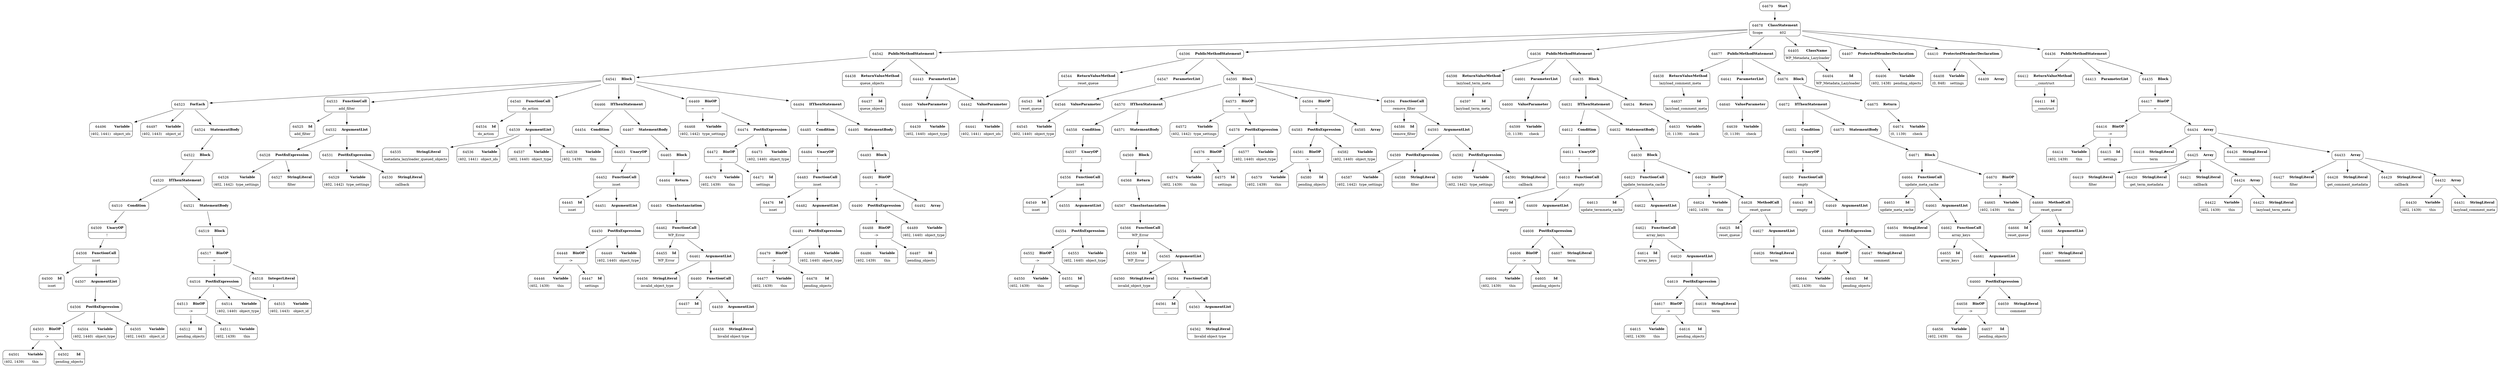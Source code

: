 digraph ast {
node [shape=none];
64512 [label=<<TABLE border='1' cellspacing='0' cellpadding='10' style='rounded' ><TR><TD border='0'>64512</TD><TD border='0'><B>Id</B></TD></TR><HR/><TR><TD border='0' cellpadding='5' colspan='2'>pending_objects</TD></TR></TABLE>>];
64513 [label=<<TABLE border='1' cellspacing='0' cellpadding='10' style='rounded' ><TR><TD border='0'>64513</TD><TD border='0'><B>BinOP</B></TD></TR><HR/><TR><TD border='0' cellpadding='5' colspan='2'>-&gt;</TD></TR></TABLE>>];
64513 -> 64511 [weight=2];
64513 -> 64512 [weight=2];
64514 [label=<<TABLE border='1' cellspacing='0' cellpadding='10' style='rounded' ><TR><TD border='0'>64514</TD><TD border='0'><B>Variable</B></TD></TR><HR/><TR><TD border='0' cellpadding='5'>(402, 1440)</TD><TD border='0' cellpadding='5'>object_type</TD></TR></TABLE>>];
64515 [label=<<TABLE border='1' cellspacing='0' cellpadding='10' style='rounded' ><TR><TD border='0'>64515</TD><TD border='0'><B>Variable</B></TD></TR><HR/><TR><TD border='0' cellpadding='5'>(402, 1443)</TD><TD border='0' cellpadding='5'>object_id</TD></TR></TABLE>>];
64516 [label=<<TABLE border='1' cellspacing='0' cellpadding='10' style='rounded' ><TR><TD border='0'>64516</TD><TD border='0'><B>PostfixExpression</B></TD></TR></TABLE>>];
64516 -> 64513 [weight=2];
64516 -> 64514 [weight=2];
64516 -> 64515 [weight=2];
64517 [label=<<TABLE border='1' cellspacing='0' cellpadding='10' style='rounded' ><TR><TD border='0'>64517</TD><TD border='0'><B>BinOP</B></TD></TR><HR/><TR><TD border='0' cellpadding='5' colspan='2'>=</TD></TR></TABLE>>];
64517 -> 64516 [weight=2];
64517 -> 64518 [weight=2];
64518 [label=<<TABLE border='1' cellspacing='0' cellpadding='10' style='rounded' ><TR><TD border='0'>64518</TD><TD border='0'><B>IntegerLiteral</B></TD></TR><HR/><TR><TD border='0' cellpadding='5' colspan='2'>1</TD></TR></TABLE>>];
64519 [label=<<TABLE border='1' cellspacing='0' cellpadding='10' style='rounded' ><TR><TD border='0'>64519</TD><TD border='0'><B>Block</B></TD></TR></TABLE>>];
64519 -> 64517 [weight=2];
64520 [label=<<TABLE border='1' cellspacing='0' cellpadding='10' style='rounded' ><TR><TD border='0'>64520</TD><TD border='0'><B>IfThenStatement</B></TD></TR></TABLE>>];
64520 -> 64510 [weight=2];
64520 -> 64521 [weight=2];
64521 [label=<<TABLE border='1' cellspacing='0' cellpadding='10' style='rounded' ><TR><TD border='0'>64521</TD><TD border='0'><B>StatementBody</B></TD></TR></TABLE>>];
64521 -> 64519 [weight=2];
64522 [label=<<TABLE border='1' cellspacing='0' cellpadding='10' style='rounded' ><TR><TD border='0'>64522</TD><TD border='0'><B>Block</B></TD></TR></TABLE>>];
64522 -> 64520 [weight=2];
64523 [label=<<TABLE border='1' cellspacing='0' cellpadding='10' style='rounded' ><TR><TD border='0'>64523</TD><TD border='0'><B>ForEach</B></TD></TR></TABLE>>];
64523 -> 64496 [weight=2];
64523 -> 64497 [weight=2];
64523 -> 64524 [weight=2];
64524 [label=<<TABLE border='1' cellspacing='0' cellpadding='10' style='rounded' ><TR><TD border='0'>64524</TD><TD border='0'><B>StatementBody</B></TD></TR></TABLE>>];
64524 -> 64522 [weight=2];
64525 [label=<<TABLE border='1' cellspacing='0' cellpadding='10' style='rounded' ><TR><TD border='0'>64525</TD><TD border='0'><B>Id</B></TD></TR><HR/><TR><TD border='0' cellpadding='5' colspan='2'>add_filter</TD></TR></TABLE>>];
64526 [label=<<TABLE border='1' cellspacing='0' cellpadding='10' style='rounded' ><TR><TD border='0'>64526</TD><TD border='0'><B>Variable</B></TD></TR><HR/><TR><TD border='0' cellpadding='5'>(402, 1442)</TD><TD border='0' cellpadding='5'>type_settings</TD></TR></TABLE>>];
64527 [label=<<TABLE border='1' cellspacing='0' cellpadding='10' style='rounded' ><TR><TD border='0'>64527</TD><TD border='0'><B>StringLiteral</B></TD></TR><HR/><TR><TD border='0' cellpadding='5' colspan='2'>filter</TD></TR></TABLE>>];
64528 [label=<<TABLE border='1' cellspacing='0' cellpadding='10' style='rounded' ><TR><TD border='0'>64528</TD><TD border='0'><B>PostfixExpression</B></TD></TR></TABLE>>];
64528 -> 64526 [weight=2];
64528 -> 64527 [weight=2];
64529 [label=<<TABLE border='1' cellspacing='0' cellpadding='10' style='rounded' ><TR><TD border='0'>64529</TD><TD border='0'><B>Variable</B></TD></TR><HR/><TR><TD border='0' cellpadding='5'>(402, 1442)</TD><TD border='0' cellpadding='5'>type_settings</TD></TR></TABLE>>];
64530 [label=<<TABLE border='1' cellspacing='0' cellpadding='10' style='rounded' ><TR><TD border='0'>64530</TD><TD border='0'><B>StringLiteral</B></TD></TR><HR/><TR><TD border='0' cellpadding='5' colspan='2'>callback</TD></TR></TABLE>>];
64531 [label=<<TABLE border='1' cellspacing='0' cellpadding='10' style='rounded' ><TR><TD border='0'>64531</TD><TD border='0'><B>PostfixExpression</B></TD></TR></TABLE>>];
64531 -> 64529 [weight=2];
64531 -> 64530 [weight=2];
64532 [label=<<TABLE border='1' cellspacing='0' cellpadding='10' style='rounded' ><TR><TD border='0'>64532</TD><TD border='0'><B>ArgumentList</B></TD></TR></TABLE>>];
64532 -> 64528 [weight=2];
64532 -> 64531 [weight=2];
64533 [label=<<TABLE border='1' cellspacing='0' cellpadding='10' style='rounded' ><TR><TD border='0'>64533</TD><TD border='0'><B>FunctionCall</B></TD></TR><HR/><TR><TD border='0' cellpadding='5' colspan='2'>add_filter</TD></TR></TABLE>>];
64533 -> 64525 [weight=2];
64533 -> 64532 [weight=2];
64534 [label=<<TABLE border='1' cellspacing='0' cellpadding='10' style='rounded' ><TR><TD border='0'>64534</TD><TD border='0'><B>Id</B></TD></TR><HR/><TR><TD border='0' cellpadding='5' colspan='2'>do_action</TD></TR></TABLE>>];
64535 [label=<<TABLE border='1' cellspacing='0' cellpadding='10' style='rounded' ><TR><TD border='0'>64535</TD><TD border='0'><B>StringLiteral</B></TD></TR><HR/><TR><TD border='0' cellpadding='5' colspan='2'>metadata_lazyloader_queued_objects</TD></TR></TABLE>>];
64536 [label=<<TABLE border='1' cellspacing='0' cellpadding='10' style='rounded' ><TR><TD border='0'>64536</TD><TD border='0'><B>Variable</B></TD></TR><HR/><TR><TD border='0' cellpadding='5'>(402, 1441)</TD><TD border='0' cellpadding='5'>object_ids</TD></TR></TABLE>>];
64537 [label=<<TABLE border='1' cellspacing='0' cellpadding='10' style='rounded' ><TR><TD border='0'>64537</TD><TD border='0'><B>Variable</B></TD></TR><HR/><TR><TD border='0' cellpadding='5'>(402, 1440)</TD><TD border='0' cellpadding='5'>object_type</TD></TR></TABLE>>];
64538 [label=<<TABLE border='1' cellspacing='0' cellpadding='10' style='rounded' ><TR><TD border='0'>64538</TD><TD border='0'><B>Variable</B></TD></TR><HR/><TR><TD border='0' cellpadding='5'>(402, 1439)</TD><TD border='0' cellpadding='5'>this</TD></TR></TABLE>>];
64539 [label=<<TABLE border='1' cellspacing='0' cellpadding='10' style='rounded' ><TR><TD border='0'>64539</TD><TD border='0'><B>ArgumentList</B></TD></TR></TABLE>>];
64539 -> 64535 [weight=2];
64539 -> 64536 [weight=2];
64539 -> 64537 [weight=2];
64539 -> 64538 [weight=2];
64540 [label=<<TABLE border='1' cellspacing='0' cellpadding='10' style='rounded' ><TR><TD border='0'>64540</TD><TD border='0'><B>FunctionCall</B></TD></TR><HR/><TR><TD border='0' cellpadding='5' colspan='2'>do_action</TD></TR></TABLE>>];
64540 -> 64534 [weight=2];
64540 -> 64539 [weight=2];
64541 [label=<<TABLE border='1' cellspacing='0' cellpadding='10' style='rounded' ><TR><TD border='0'>64541</TD><TD border='0'><B>Block</B></TD></TR></TABLE>>];
64541 -> 64466 [weight=2];
64541 -> 64469 [weight=2];
64541 -> 64494 [weight=2];
64541 -> 64523 [weight=2];
64541 -> 64533 [weight=2];
64541 -> 64540 [weight=2];
64542 [label=<<TABLE border='1' cellspacing='0' cellpadding='10' style='rounded' ><TR><TD border='0'>64542</TD><TD border='0'><B>PublicMethodStatement</B></TD></TR></TABLE>>];
64542 -> 64438 [weight=2];
64542 -> 64443 [weight=2];
64542 -> 64541 [weight=2];
64543 [label=<<TABLE border='1' cellspacing='0' cellpadding='10' style='rounded' ><TR><TD border='0'>64543</TD><TD border='0'><B>Id</B></TD></TR><HR/><TR><TD border='0' cellpadding='5' colspan='2'>reset_queue</TD></TR></TABLE>>];
64544 [label=<<TABLE border='1' cellspacing='0' cellpadding='10' style='rounded' ><TR><TD border='0'>64544</TD><TD border='0'><B>ReturnValueMethod</B></TD></TR><HR/><TR><TD border='0' cellpadding='5' colspan='2'>reset_queue</TD></TR></TABLE>>];
64544 -> 64543 [weight=2];
64545 [label=<<TABLE border='1' cellspacing='0' cellpadding='10' style='rounded' ><TR><TD border='0'>64545</TD><TD border='0'><B>Variable</B></TD></TR><HR/><TR><TD border='0' cellpadding='5'>(402, 1440)</TD><TD border='0' cellpadding='5'>object_type</TD></TR></TABLE>>];
64546 [label=<<TABLE border='1' cellspacing='0' cellpadding='10' style='rounded' ><TR><TD border='0'>64546</TD><TD border='0'><B>ValueParameter</B></TD></TR></TABLE>>];
64546 -> 64545 [weight=2];
64547 [label=<<TABLE border='1' cellspacing='0' cellpadding='10' style='rounded' ><TR><TD border='0'>64547</TD><TD border='0'><B>ParameterList</B></TD></TR></TABLE>>];
64547 -> 64546 [weight=2];
64549 [label=<<TABLE border='1' cellspacing='0' cellpadding='10' style='rounded' ><TR><TD border='0'>64549</TD><TD border='0'><B>Id</B></TD></TR><HR/><TR><TD border='0' cellpadding='5' colspan='2'>isset</TD></TR></TABLE>>];
64550 [label=<<TABLE border='1' cellspacing='0' cellpadding='10' style='rounded' ><TR><TD border='0'>64550</TD><TD border='0'><B>Variable</B></TD></TR><HR/><TR><TD border='0' cellpadding='5'>(402, 1439)</TD><TD border='0' cellpadding='5'>this</TD></TR></TABLE>>];
64551 [label=<<TABLE border='1' cellspacing='0' cellpadding='10' style='rounded' ><TR><TD border='0'>64551</TD><TD border='0'><B>Id</B></TD></TR><HR/><TR><TD border='0' cellpadding='5' colspan='2'>settings</TD></TR></TABLE>>];
64552 [label=<<TABLE border='1' cellspacing='0' cellpadding='10' style='rounded' ><TR><TD border='0'>64552</TD><TD border='0'><B>BinOP</B></TD></TR><HR/><TR><TD border='0' cellpadding='5' colspan='2'>-&gt;</TD></TR></TABLE>>];
64552 -> 64550 [weight=2];
64552 -> 64551 [weight=2];
64553 [label=<<TABLE border='1' cellspacing='0' cellpadding='10' style='rounded' ><TR><TD border='0'>64553</TD><TD border='0'><B>Variable</B></TD></TR><HR/><TR><TD border='0' cellpadding='5'>(402, 1440)</TD><TD border='0' cellpadding='5'>object_type</TD></TR></TABLE>>];
64554 [label=<<TABLE border='1' cellspacing='0' cellpadding='10' style='rounded' ><TR><TD border='0'>64554</TD><TD border='0'><B>PostfixExpression</B></TD></TR></TABLE>>];
64554 -> 64552 [weight=2];
64554 -> 64553 [weight=2];
64555 [label=<<TABLE border='1' cellspacing='0' cellpadding='10' style='rounded' ><TR><TD border='0'>64555</TD><TD border='0'><B>ArgumentList</B></TD></TR></TABLE>>];
64555 -> 64554 [weight=2];
64556 [label=<<TABLE border='1' cellspacing='0' cellpadding='10' style='rounded' ><TR><TD border='0'>64556</TD><TD border='0'><B>FunctionCall</B></TD></TR><HR/><TR><TD border='0' cellpadding='5' colspan='2'>isset</TD></TR></TABLE>>];
64556 -> 64549 [weight=2];
64556 -> 64555 [weight=2];
64557 [label=<<TABLE border='1' cellspacing='0' cellpadding='10' style='rounded' ><TR><TD border='0'>64557</TD><TD border='0'><B>UnaryOP</B></TD></TR><HR/><TR><TD border='0' cellpadding='5' colspan='2'>!</TD></TR></TABLE>>];
64557 -> 64556 [weight=2];
64558 [label=<<TABLE border='1' cellspacing='0' cellpadding='10' style='rounded' ><TR><TD border='0'>64558</TD><TD border='0'><B>Condition</B></TD></TR></TABLE>>];
64558 -> 64557 [weight=2];
64559 [label=<<TABLE border='1' cellspacing='0' cellpadding='10' style='rounded' ><TR><TD border='0'>64559</TD><TD border='0'><B>Id</B></TD></TR><HR/><TR><TD border='0' cellpadding='5' colspan='2'>WP_Error</TD></TR></TABLE>>];
64560 [label=<<TABLE border='1' cellspacing='0' cellpadding='10' style='rounded' ><TR><TD border='0'>64560</TD><TD border='0'><B>StringLiteral</B></TD></TR><HR/><TR><TD border='0' cellpadding='5' colspan='2'>invalid_object_type</TD></TR></TABLE>>];
64561 [label=<<TABLE border='1' cellspacing='0' cellpadding='10' style='rounded' ><TR><TD border='0'>64561</TD><TD border='0'><B>Id</B></TD></TR><HR/><TR><TD border='0' cellpadding='5' colspan='2'>__</TD></TR></TABLE>>];
64562 [label=<<TABLE border='1' cellspacing='0' cellpadding='10' style='rounded' ><TR><TD border='0'>64562</TD><TD border='0'><B>StringLiteral</B></TD></TR><HR/><TR><TD border='0' cellpadding='5' colspan='2'>Invalid object type</TD></TR></TABLE>>];
64563 [label=<<TABLE border='1' cellspacing='0' cellpadding='10' style='rounded' ><TR><TD border='0'>64563</TD><TD border='0'><B>ArgumentList</B></TD></TR></TABLE>>];
64563 -> 64562 [weight=2];
64564 [label=<<TABLE border='1' cellspacing='0' cellpadding='10' style='rounded' ><TR><TD border='0'>64564</TD><TD border='0'><B>FunctionCall</B></TD></TR><HR/><TR><TD border='0' cellpadding='5' colspan='2'>__</TD></TR></TABLE>>];
64564 -> 64561 [weight=2];
64564 -> 64563 [weight=2];
64565 [label=<<TABLE border='1' cellspacing='0' cellpadding='10' style='rounded' ><TR><TD border='0'>64565</TD><TD border='0'><B>ArgumentList</B></TD></TR></TABLE>>];
64565 -> 64560 [weight=2];
64565 -> 64564 [weight=2];
64566 [label=<<TABLE border='1' cellspacing='0' cellpadding='10' style='rounded' ><TR><TD border='0'>64566</TD><TD border='0'><B>FunctionCall</B></TD></TR><HR/><TR><TD border='0' cellpadding='5' colspan='2'>WP_Error</TD></TR></TABLE>>];
64566 -> 64559 [weight=2];
64566 -> 64565 [weight=2];
64567 [label=<<TABLE border='1' cellspacing='0' cellpadding='10' style='rounded' ><TR><TD border='0'>64567</TD><TD border='0'><B>ClassInstanciation</B></TD></TR></TABLE>>];
64567 -> 64566 [weight=2];
64568 [label=<<TABLE border='1' cellspacing='0' cellpadding='10' style='rounded' ><TR><TD border='0'>64568</TD><TD border='0'><B>Return</B></TD></TR></TABLE>>];
64568 -> 64567 [weight=2];
64569 [label=<<TABLE border='1' cellspacing='0' cellpadding='10' style='rounded' ><TR><TD border='0'>64569</TD><TD border='0'><B>Block</B></TD></TR></TABLE>>];
64569 -> 64568 [weight=2];
64570 [label=<<TABLE border='1' cellspacing='0' cellpadding='10' style='rounded' ><TR><TD border='0'>64570</TD><TD border='0'><B>IfThenStatement</B></TD></TR></TABLE>>];
64570 -> 64558 [weight=2];
64570 -> 64571 [weight=2];
64571 [label=<<TABLE border='1' cellspacing='0' cellpadding='10' style='rounded' ><TR><TD border='0'>64571</TD><TD border='0'><B>StatementBody</B></TD></TR></TABLE>>];
64571 -> 64569 [weight=2];
64572 [label=<<TABLE border='1' cellspacing='0' cellpadding='10' style='rounded' ><TR><TD border='0'>64572</TD><TD border='0'><B>Variable</B></TD></TR><HR/><TR><TD border='0' cellpadding='5'>(402, 1442)</TD><TD border='0' cellpadding='5'>type_settings</TD></TR></TABLE>>];
64573 [label=<<TABLE border='1' cellspacing='0' cellpadding='10' style='rounded' ><TR><TD border='0'>64573</TD><TD border='0'><B>BinOP</B></TD></TR><HR/><TR><TD border='0' cellpadding='5' colspan='2'>=</TD></TR></TABLE>>];
64573 -> 64572 [weight=2];
64573 -> 64578 [weight=2];
64574 [label=<<TABLE border='1' cellspacing='0' cellpadding='10' style='rounded' ><TR><TD border='0'>64574</TD><TD border='0'><B>Variable</B></TD></TR><HR/><TR><TD border='0' cellpadding='5'>(402, 1439)</TD><TD border='0' cellpadding='5'>this</TD></TR></TABLE>>];
64575 [label=<<TABLE border='1' cellspacing='0' cellpadding='10' style='rounded' ><TR><TD border='0'>64575</TD><TD border='0'><B>Id</B></TD></TR><HR/><TR><TD border='0' cellpadding='5' colspan='2'>settings</TD></TR></TABLE>>];
64576 [label=<<TABLE border='1' cellspacing='0' cellpadding='10' style='rounded' ><TR><TD border='0'>64576</TD><TD border='0'><B>BinOP</B></TD></TR><HR/><TR><TD border='0' cellpadding='5' colspan='2'>-&gt;</TD></TR></TABLE>>];
64576 -> 64574 [weight=2];
64576 -> 64575 [weight=2];
64577 [label=<<TABLE border='1' cellspacing='0' cellpadding='10' style='rounded' ><TR><TD border='0'>64577</TD><TD border='0'><B>Variable</B></TD></TR><HR/><TR><TD border='0' cellpadding='5'>(402, 1440)</TD><TD border='0' cellpadding='5'>object_type</TD></TR></TABLE>>];
64578 [label=<<TABLE border='1' cellspacing='0' cellpadding='10' style='rounded' ><TR><TD border='0'>64578</TD><TD border='0'><B>PostfixExpression</B></TD></TR></TABLE>>];
64578 -> 64576 [weight=2];
64578 -> 64577 [weight=2];
64579 [label=<<TABLE border='1' cellspacing='0' cellpadding='10' style='rounded' ><TR><TD border='0'>64579</TD><TD border='0'><B>Variable</B></TD></TR><HR/><TR><TD border='0' cellpadding='5'>(402, 1439)</TD><TD border='0' cellpadding='5'>this</TD></TR></TABLE>>];
64580 [label=<<TABLE border='1' cellspacing='0' cellpadding='10' style='rounded' ><TR><TD border='0'>64580</TD><TD border='0'><B>Id</B></TD></TR><HR/><TR><TD border='0' cellpadding='5' colspan='2'>pending_objects</TD></TR></TABLE>>];
64581 [label=<<TABLE border='1' cellspacing='0' cellpadding='10' style='rounded' ><TR><TD border='0'>64581</TD><TD border='0'><B>BinOP</B></TD></TR><HR/><TR><TD border='0' cellpadding='5' colspan='2'>-&gt;</TD></TR></TABLE>>];
64581 -> 64579 [weight=2];
64581 -> 64580 [weight=2];
64582 [label=<<TABLE border='1' cellspacing='0' cellpadding='10' style='rounded' ><TR><TD border='0'>64582</TD><TD border='0'><B>Variable</B></TD></TR><HR/><TR><TD border='0' cellpadding='5'>(402, 1440)</TD><TD border='0' cellpadding='5'>object_type</TD></TR></TABLE>>];
64583 [label=<<TABLE border='1' cellspacing='0' cellpadding='10' style='rounded' ><TR><TD border='0'>64583</TD><TD border='0'><B>PostfixExpression</B></TD></TR></TABLE>>];
64583 -> 64581 [weight=2];
64583 -> 64582 [weight=2];
64584 [label=<<TABLE border='1' cellspacing='0' cellpadding='10' style='rounded' ><TR><TD border='0'>64584</TD><TD border='0'><B>BinOP</B></TD></TR><HR/><TR><TD border='0' cellpadding='5' colspan='2'>=</TD></TR></TABLE>>];
64584 -> 64583 [weight=2];
64584 -> 64585 [weight=2];
64585 [label=<<TABLE border='1' cellspacing='0' cellpadding='10' style='rounded' ><TR><TD border='0'>64585</TD><TD border='0'><B>Array</B></TD></TR></TABLE>>];
64586 [label=<<TABLE border='1' cellspacing='0' cellpadding='10' style='rounded' ><TR><TD border='0'>64586</TD><TD border='0'><B>Id</B></TD></TR><HR/><TR><TD border='0' cellpadding='5' colspan='2'>remove_filter</TD></TR></TABLE>>];
64587 [label=<<TABLE border='1' cellspacing='0' cellpadding='10' style='rounded' ><TR><TD border='0'>64587</TD><TD border='0'><B>Variable</B></TD></TR><HR/><TR><TD border='0' cellpadding='5'>(402, 1442)</TD><TD border='0' cellpadding='5'>type_settings</TD></TR></TABLE>>];
64588 [label=<<TABLE border='1' cellspacing='0' cellpadding='10' style='rounded' ><TR><TD border='0'>64588</TD><TD border='0'><B>StringLiteral</B></TD></TR><HR/><TR><TD border='0' cellpadding='5' colspan='2'>filter</TD></TR></TABLE>>];
64589 [label=<<TABLE border='1' cellspacing='0' cellpadding='10' style='rounded' ><TR><TD border='0'>64589</TD><TD border='0'><B>PostfixExpression</B></TD></TR></TABLE>>];
64589 -> 64587 [weight=2];
64589 -> 64588 [weight=2];
64590 [label=<<TABLE border='1' cellspacing='0' cellpadding='10' style='rounded' ><TR><TD border='0'>64590</TD><TD border='0'><B>Variable</B></TD></TR><HR/><TR><TD border='0' cellpadding='5'>(402, 1442)</TD><TD border='0' cellpadding='5'>type_settings</TD></TR></TABLE>>];
64591 [label=<<TABLE border='1' cellspacing='0' cellpadding='10' style='rounded' ><TR><TD border='0'>64591</TD><TD border='0'><B>StringLiteral</B></TD></TR><HR/><TR><TD border='0' cellpadding='5' colspan='2'>callback</TD></TR></TABLE>>];
64592 [label=<<TABLE border='1' cellspacing='0' cellpadding='10' style='rounded' ><TR><TD border='0'>64592</TD><TD border='0'><B>PostfixExpression</B></TD></TR></TABLE>>];
64592 -> 64590 [weight=2];
64592 -> 64591 [weight=2];
64593 [label=<<TABLE border='1' cellspacing='0' cellpadding='10' style='rounded' ><TR><TD border='0'>64593</TD><TD border='0'><B>ArgumentList</B></TD></TR></TABLE>>];
64593 -> 64589 [weight=2];
64593 -> 64592 [weight=2];
64594 [label=<<TABLE border='1' cellspacing='0' cellpadding='10' style='rounded' ><TR><TD border='0'>64594</TD><TD border='0'><B>FunctionCall</B></TD></TR><HR/><TR><TD border='0' cellpadding='5' colspan='2'>remove_filter</TD></TR></TABLE>>];
64594 -> 64586 [weight=2];
64594 -> 64593 [weight=2];
64595 [label=<<TABLE border='1' cellspacing='0' cellpadding='10' style='rounded' ><TR><TD border='0'>64595</TD><TD border='0'><B>Block</B></TD></TR></TABLE>>];
64595 -> 64570 [weight=2];
64595 -> 64573 [weight=2];
64595 -> 64584 [weight=2];
64595 -> 64594 [weight=2];
64596 [label=<<TABLE border='1' cellspacing='0' cellpadding='10' style='rounded' ><TR><TD border='0'>64596</TD><TD border='0'><B>PublicMethodStatement</B></TD></TR></TABLE>>];
64596 -> 64544 [weight=2];
64596 -> 64547 [weight=2];
64596 -> 64595 [weight=2];
64597 [label=<<TABLE border='1' cellspacing='0' cellpadding='10' style='rounded' ><TR><TD border='0'>64597</TD><TD border='0'><B>Id</B></TD></TR><HR/><TR><TD border='0' cellpadding='5' colspan='2'>lazyload_term_meta</TD></TR></TABLE>>];
64598 [label=<<TABLE border='1' cellspacing='0' cellpadding='10' style='rounded' ><TR><TD border='0'>64598</TD><TD border='0'><B>ReturnValueMethod</B></TD></TR><HR/><TR><TD border='0' cellpadding='5' colspan='2'>lazyload_term_meta</TD></TR></TABLE>>];
64598 -> 64597 [weight=2];
64599 [label=<<TABLE border='1' cellspacing='0' cellpadding='10' style='rounded' ><TR><TD border='0'>64599</TD><TD border='0'><B>Variable</B></TD></TR><HR/><TR><TD border='0' cellpadding='5'>(0, 1139)</TD><TD border='0' cellpadding='5'>check</TD></TR></TABLE>>];
64600 [label=<<TABLE border='1' cellspacing='0' cellpadding='10' style='rounded' ><TR><TD border='0'>64600</TD><TD border='0'><B>ValueParameter</B></TD></TR></TABLE>>];
64600 -> 64599 [weight=2];
64601 [label=<<TABLE border='1' cellspacing='0' cellpadding='10' style='rounded' ><TR><TD border='0'>64601</TD><TD border='0'><B>ParameterList</B></TD></TR></TABLE>>];
64601 -> 64600 [weight=2];
64603 [label=<<TABLE border='1' cellspacing='0' cellpadding='10' style='rounded' ><TR><TD border='0'>64603</TD><TD border='0'><B>Id</B></TD></TR><HR/><TR><TD border='0' cellpadding='5' colspan='2'>empty</TD></TR></TABLE>>];
64604 [label=<<TABLE border='1' cellspacing='0' cellpadding='10' style='rounded' ><TR><TD border='0'>64604</TD><TD border='0'><B>Variable</B></TD></TR><HR/><TR><TD border='0' cellpadding='5'>(402, 1439)</TD><TD border='0' cellpadding='5'>this</TD></TR></TABLE>>];
64605 [label=<<TABLE border='1' cellspacing='0' cellpadding='10' style='rounded' ><TR><TD border='0'>64605</TD><TD border='0'><B>Id</B></TD></TR><HR/><TR><TD border='0' cellpadding='5' colspan='2'>pending_objects</TD></TR></TABLE>>];
64606 [label=<<TABLE border='1' cellspacing='0' cellpadding='10' style='rounded' ><TR><TD border='0'>64606</TD><TD border='0'><B>BinOP</B></TD></TR><HR/><TR><TD border='0' cellpadding='5' colspan='2'>-&gt;</TD></TR></TABLE>>];
64606 -> 64604 [weight=2];
64606 -> 64605 [weight=2];
64607 [label=<<TABLE border='1' cellspacing='0' cellpadding='10' style='rounded' ><TR><TD border='0'>64607</TD><TD border='0'><B>StringLiteral</B></TD></TR><HR/><TR><TD border='0' cellpadding='5' colspan='2'>term</TD></TR></TABLE>>];
64608 [label=<<TABLE border='1' cellspacing='0' cellpadding='10' style='rounded' ><TR><TD border='0'>64608</TD><TD border='0'><B>PostfixExpression</B></TD></TR></TABLE>>];
64608 -> 64606 [weight=2];
64608 -> 64607 [weight=2];
64609 [label=<<TABLE border='1' cellspacing='0' cellpadding='10' style='rounded' ><TR><TD border='0'>64609</TD><TD border='0'><B>ArgumentList</B></TD></TR></TABLE>>];
64609 -> 64608 [weight=2];
64610 [label=<<TABLE border='1' cellspacing='0' cellpadding='10' style='rounded' ><TR><TD border='0'>64610</TD><TD border='0'><B>FunctionCall</B></TD></TR><HR/><TR><TD border='0' cellpadding='5' colspan='2'>empty</TD></TR></TABLE>>];
64610 -> 64603 [weight=2];
64610 -> 64609 [weight=2];
64611 [label=<<TABLE border='1' cellspacing='0' cellpadding='10' style='rounded' ><TR><TD border='0'>64611</TD><TD border='0'><B>UnaryOP</B></TD></TR><HR/><TR><TD border='0' cellpadding='5' colspan='2'>!</TD></TR></TABLE>>];
64611 -> 64610 [weight=2];
64612 [label=<<TABLE border='1' cellspacing='0' cellpadding='10' style='rounded' ><TR><TD border='0'>64612</TD><TD border='0'><B>Condition</B></TD></TR></TABLE>>];
64612 -> 64611 [weight=2];
64613 [label=<<TABLE border='1' cellspacing='0' cellpadding='10' style='rounded' ><TR><TD border='0'>64613</TD><TD border='0'><B>Id</B></TD></TR><HR/><TR><TD border='0' cellpadding='5' colspan='2'>update_termmeta_cache</TD></TR></TABLE>>];
64614 [label=<<TABLE border='1' cellspacing='0' cellpadding='10' style='rounded' ><TR><TD border='0'>64614</TD><TD border='0'><B>Id</B></TD></TR><HR/><TR><TD border='0' cellpadding='5' colspan='2'>array_keys</TD></TR></TABLE>>];
64615 [label=<<TABLE border='1' cellspacing='0' cellpadding='10' style='rounded' ><TR><TD border='0'>64615</TD><TD border='0'><B>Variable</B></TD></TR><HR/><TR><TD border='0' cellpadding='5'>(402, 1439)</TD><TD border='0' cellpadding='5'>this</TD></TR></TABLE>>];
64616 [label=<<TABLE border='1' cellspacing='0' cellpadding='10' style='rounded' ><TR><TD border='0'>64616</TD><TD border='0'><B>Id</B></TD></TR><HR/><TR><TD border='0' cellpadding='5' colspan='2'>pending_objects</TD></TR></TABLE>>];
64617 [label=<<TABLE border='1' cellspacing='0' cellpadding='10' style='rounded' ><TR><TD border='0'>64617</TD><TD border='0'><B>BinOP</B></TD></TR><HR/><TR><TD border='0' cellpadding='5' colspan='2'>-&gt;</TD></TR></TABLE>>];
64617 -> 64615 [weight=2];
64617 -> 64616 [weight=2];
64618 [label=<<TABLE border='1' cellspacing='0' cellpadding='10' style='rounded' ><TR><TD border='0'>64618</TD><TD border='0'><B>StringLiteral</B></TD></TR><HR/><TR><TD border='0' cellpadding='5' colspan='2'>term</TD></TR></TABLE>>];
64619 [label=<<TABLE border='1' cellspacing='0' cellpadding='10' style='rounded' ><TR><TD border='0'>64619</TD><TD border='0'><B>PostfixExpression</B></TD></TR></TABLE>>];
64619 -> 64617 [weight=2];
64619 -> 64618 [weight=2];
64620 [label=<<TABLE border='1' cellspacing='0' cellpadding='10' style='rounded' ><TR><TD border='0'>64620</TD><TD border='0'><B>ArgumentList</B></TD></TR></TABLE>>];
64620 -> 64619 [weight=2];
64621 [label=<<TABLE border='1' cellspacing='0' cellpadding='10' style='rounded' ><TR><TD border='0'>64621</TD><TD border='0'><B>FunctionCall</B></TD></TR><HR/><TR><TD border='0' cellpadding='5' colspan='2'>array_keys</TD></TR></TABLE>>];
64621 -> 64614 [weight=2];
64621 -> 64620 [weight=2];
64622 [label=<<TABLE border='1' cellspacing='0' cellpadding='10' style='rounded' ><TR><TD border='0'>64622</TD><TD border='0'><B>ArgumentList</B></TD></TR></TABLE>>];
64622 -> 64621 [weight=2];
64623 [label=<<TABLE border='1' cellspacing='0' cellpadding='10' style='rounded' ><TR><TD border='0'>64623</TD><TD border='0'><B>FunctionCall</B></TD></TR><HR/><TR><TD border='0' cellpadding='5' colspan='2'>update_termmeta_cache</TD></TR></TABLE>>];
64623 -> 64613 [weight=2];
64623 -> 64622 [weight=2];
64624 [label=<<TABLE border='1' cellspacing='0' cellpadding='10' style='rounded' ><TR><TD border='0'>64624</TD><TD border='0'><B>Variable</B></TD></TR><HR/><TR><TD border='0' cellpadding='5'>(402, 1439)</TD><TD border='0' cellpadding='5'>this</TD></TR></TABLE>>];
64625 [label=<<TABLE border='1' cellspacing='0' cellpadding='10' style='rounded' ><TR><TD border='0'>64625</TD><TD border='0'><B>Id</B></TD></TR><HR/><TR><TD border='0' cellpadding='5' colspan='2'>reset_queue</TD></TR></TABLE>>];
64626 [label=<<TABLE border='1' cellspacing='0' cellpadding='10' style='rounded' ><TR><TD border='0'>64626</TD><TD border='0'><B>StringLiteral</B></TD></TR><HR/><TR><TD border='0' cellpadding='5' colspan='2'>term</TD></TR></TABLE>>];
64627 [label=<<TABLE border='1' cellspacing='0' cellpadding='10' style='rounded' ><TR><TD border='0'>64627</TD><TD border='0'><B>ArgumentList</B></TD></TR></TABLE>>];
64627 -> 64626 [weight=2];
64628 [label=<<TABLE border='1' cellspacing='0' cellpadding='10' style='rounded' ><TR><TD border='0'>64628</TD><TD border='0'><B>MethodCall</B></TD></TR><HR/><TR><TD border='0' cellpadding='5' colspan='2'>reset_queue</TD></TR></TABLE>>];
64628 -> 64625 [weight=2];
64628 -> 64627 [weight=2];
64629 [label=<<TABLE border='1' cellspacing='0' cellpadding='10' style='rounded' ><TR><TD border='0'>64629</TD><TD border='0'><B>BinOP</B></TD></TR><HR/><TR><TD border='0' cellpadding='5' colspan='2'>-&gt;</TD></TR></TABLE>>];
64629 -> 64624 [weight=2];
64629 -> 64628 [weight=2];
64630 [label=<<TABLE border='1' cellspacing='0' cellpadding='10' style='rounded' ><TR><TD border='0'>64630</TD><TD border='0'><B>Block</B></TD></TR></TABLE>>];
64630 -> 64623 [weight=2];
64630 -> 64629 [weight=2];
64631 [label=<<TABLE border='1' cellspacing='0' cellpadding='10' style='rounded' ><TR><TD border='0'>64631</TD><TD border='0'><B>IfThenStatement</B></TD></TR></TABLE>>];
64631 -> 64612 [weight=2];
64631 -> 64632 [weight=2];
64632 [label=<<TABLE border='1' cellspacing='0' cellpadding='10' style='rounded' ><TR><TD border='0'>64632</TD><TD border='0'><B>StatementBody</B></TD></TR></TABLE>>];
64632 -> 64630 [weight=2];
64633 [label=<<TABLE border='1' cellspacing='0' cellpadding='10' style='rounded' ><TR><TD border='0'>64633</TD><TD border='0'><B>Variable</B></TD></TR><HR/><TR><TD border='0' cellpadding='5'>(0, 1139)</TD><TD border='0' cellpadding='5'>check</TD></TR></TABLE>>];
64634 [label=<<TABLE border='1' cellspacing='0' cellpadding='10' style='rounded' ><TR><TD border='0'>64634</TD><TD border='0'><B>Return</B></TD></TR></TABLE>>];
64634 -> 64633 [weight=2];
64635 [label=<<TABLE border='1' cellspacing='0' cellpadding='10' style='rounded' ><TR><TD border='0'>64635</TD><TD border='0'><B>Block</B></TD></TR></TABLE>>];
64635 -> 64631 [weight=2];
64635 -> 64634 [weight=2];
64636 [label=<<TABLE border='1' cellspacing='0' cellpadding='10' style='rounded' ><TR><TD border='0'>64636</TD><TD border='0'><B>PublicMethodStatement</B></TD></TR></TABLE>>];
64636 -> 64598 [weight=2];
64636 -> 64601 [weight=2];
64636 -> 64635 [weight=2];
64637 [label=<<TABLE border='1' cellspacing='0' cellpadding='10' style='rounded' ><TR><TD border='0'>64637</TD><TD border='0'><B>Id</B></TD></TR><HR/><TR><TD border='0' cellpadding='5' colspan='2'>lazyload_comment_meta</TD></TR></TABLE>>];
64638 [label=<<TABLE border='1' cellspacing='0' cellpadding='10' style='rounded' ><TR><TD border='0'>64638</TD><TD border='0'><B>ReturnValueMethod</B></TD></TR><HR/><TR><TD border='0' cellpadding='5' colspan='2'>lazyload_comment_meta</TD></TR></TABLE>>];
64638 -> 64637 [weight=2];
64639 [label=<<TABLE border='1' cellspacing='0' cellpadding='10' style='rounded' ><TR><TD border='0'>64639</TD><TD border='0'><B>Variable</B></TD></TR><HR/><TR><TD border='0' cellpadding='5'>(0, 1139)</TD><TD border='0' cellpadding='5'>check</TD></TR></TABLE>>];
64640 [label=<<TABLE border='1' cellspacing='0' cellpadding='10' style='rounded' ><TR><TD border='0'>64640</TD><TD border='0'><B>ValueParameter</B></TD></TR></TABLE>>];
64640 -> 64639 [weight=2];
64641 [label=<<TABLE border='1' cellspacing='0' cellpadding='10' style='rounded' ><TR><TD border='0'>64641</TD><TD border='0'><B>ParameterList</B></TD></TR></TABLE>>];
64641 -> 64640 [weight=2];
64643 [label=<<TABLE border='1' cellspacing='0' cellpadding='10' style='rounded' ><TR><TD border='0'>64643</TD><TD border='0'><B>Id</B></TD></TR><HR/><TR><TD border='0' cellpadding='5' colspan='2'>empty</TD></TR></TABLE>>];
64644 [label=<<TABLE border='1' cellspacing='0' cellpadding='10' style='rounded' ><TR><TD border='0'>64644</TD><TD border='0'><B>Variable</B></TD></TR><HR/><TR><TD border='0' cellpadding='5'>(402, 1439)</TD><TD border='0' cellpadding='5'>this</TD></TR></TABLE>>];
64645 [label=<<TABLE border='1' cellspacing='0' cellpadding='10' style='rounded' ><TR><TD border='0'>64645</TD><TD border='0'><B>Id</B></TD></TR><HR/><TR><TD border='0' cellpadding='5' colspan='2'>pending_objects</TD></TR></TABLE>>];
64646 [label=<<TABLE border='1' cellspacing='0' cellpadding='10' style='rounded' ><TR><TD border='0'>64646</TD><TD border='0'><B>BinOP</B></TD></TR><HR/><TR><TD border='0' cellpadding='5' colspan='2'>-&gt;</TD></TR></TABLE>>];
64646 -> 64644 [weight=2];
64646 -> 64645 [weight=2];
64647 [label=<<TABLE border='1' cellspacing='0' cellpadding='10' style='rounded' ><TR><TD border='0'>64647</TD><TD border='0'><B>StringLiteral</B></TD></TR><HR/><TR><TD border='0' cellpadding='5' colspan='2'>comment</TD></TR></TABLE>>];
64648 [label=<<TABLE border='1' cellspacing='0' cellpadding='10' style='rounded' ><TR><TD border='0'>64648</TD><TD border='0'><B>PostfixExpression</B></TD></TR></TABLE>>];
64648 -> 64646 [weight=2];
64648 -> 64647 [weight=2];
64649 [label=<<TABLE border='1' cellspacing='0' cellpadding='10' style='rounded' ><TR><TD border='0'>64649</TD><TD border='0'><B>ArgumentList</B></TD></TR></TABLE>>];
64649 -> 64648 [weight=2];
64650 [label=<<TABLE border='1' cellspacing='0' cellpadding='10' style='rounded' ><TR><TD border='0'>64650</TD><TD border='0'><B>FunctionCall</B></TD></TR><HR/><TR><TD border='0' cellpadding='5' colspan='2'>empty</TD></TR></TABLE>>];
64650 -> 64643 [weight=2];
64650 -> 64649 [weight=2];
64651 [label=<<TABLE border='1' cellspacing='0' cellpadding='10' style='rounded' ><TR><TD border='0'>64651</TD><TD border='0'><B>UnaryOP</B></TD></TR><HR/><TR><TD border='0' cellpadding='5' colspan='2'>!</TD></TR></TABLE>>];
64651 -> 64650 [weight=2];
64652 [label=<<TABLE border='1' cellspacing='0' cellpadding='10' style='rounded' ><TR><TD border='0'>64652</TD><TD border='0'><B>Condition</B></TD></TR></TABLE>>];
64652 -> 64651 [weight=2];
64653 [label=<<TABLE border='1' cellspacing='0' cellpadding='10' style='rounded' ><TR><TD border='0'>64653</TD><TD border='0'><B>Id</B></TD></TR><HR/><TR><TD border='0' cellpadding='5' colspan='2'>update_meta_cache</TD></TR></TABLE>>];
64654 [label=<<TABLE border='1' cellspacing='0' cellpadding='10' style='rounded' ><TR><TD border='0'>64654</TD><TD border='0'><B>StringLiteral</B></TD></TR><HR/><TR><TD border='0' cellpadding='5' colspan='2'>comment</TD></TR></TABLE>>];
64655 [label=<<TABLE border='1' cellspacing='0' cellpadding='10' style='rounded' ><TR><TD border='0'>64655</TD><TD border='0'><B>Id</B></TD></TR><HR/><TR><TD border='0' cellpadding='5' colspan='2'>array_keys</TD></TR></TABLE>>];
64656 [label=<<TABLE border='1' cellspacing='0' cellpadding='10' style='rounded' ><TR><TD border='0'>64656</TD><TD border='0'><B>Variable</B></TD></TR><HR/><TR><TD border='0' cellpadding='5'>(402, 1439)</TD><TD border='0' cellpadding='5'>this</TD></TR></TABLE>>];
64657 [label=<<TABLE border='1' cellspacing='0' cellpadding='10' style='rounded' ><TR><TD border='0'>64657</TD><TD border='0'><B>Id</B></TD></TR><HR/><TR><TD border='0' cellpadding='5' colspan='2'>pending_objects</TD></TR></TABLE>>];
64658 [label=<<TABLE border='1' cellspacing='0' cellpadding='10' style='rounded' ><TR><TD border='0'>64658</TD><TD border='0'><B>BinOP</B></TD></TR><HR/><TR><TD border='0' cellpadding='5' colspan='2'>-&gt;</TD></TR></TABLE>>];
64658 -> 64656 [weight=2];
64658 -> 64657 [weight=2];
64659 [label=<<TABLE border='1' cellspacing='0' cellpadding='10' style='rounded' ><TR><TD border='0'>64659</TD><TD border='0'><B>StringLiteral</B></TD></TR><HR/><TR><TD border='0' cellpadding='5' colspan='2'>comment</TD></TR></TABLE>>];
64660 [label=<<TABLE border='1' cellspacing='0' cellpadding='10' style='rounded' ><TR><TD border='0'>64660</TD><TD border='0'><B>PostfixExpression</B></TD></TR></TABLE>>];
64660 -> 64658 [weight=2];
64660 -> 64659 [weight=2];
64661 [label=<<TABLE border='1' cellspacing='0' cellpadding='10' style='rounded' ><TR><TD border='0'>64661</TD><TD border='0'><B>ArgumentList</B></TD></TR></TABLE>>];
64661 -> 64660 [weight=2];
64662 [label=<<TABLE border='1' cellspacing='0' cellpadding='10' style='rounded' ><TR><TD border='0'>64662</TD><TD border='0'><B>FunctionCall</B></TD></TR><HR/><TR><TD border='0' cellpadding='5' colspan='2'>array_keys</TD></TR></TABLE>>];
64662 -> 64655 [weight=2];
64662 -> 64661 [weight=2];
64663 [label=<<TABLE border='1' cellspacing='0' cellpadding='10' style='rounded' ><TR><TD border='0'>64663</TD><TD border='0'><B>ArgumentList</B></TD></TR></TABLE>>];
64663 -> 64654 [weight=2];
64663 -> 64662 [weight=2];
64664 [label=<<TABLE border='1' cellspacing='0' cellpadding='10' style='rounded' ><TR><TD border='0'>64664</TD><TD border='0'><B>FunctionCall</B></TD></TR><HR/><TR><TD border='0' cellpadding='5' colspan='2'>update_meta_cache</TD></TR></TABLE>>];
64664 -> 64653 [weight=2];
64664 -> 64663 [weight=2];
64665 [label=<<TABLE border='1' cellspacing='0' cellpadding='10' style='rounded' ><TR><TD border='0'>64665</TD><TD border='0'><B>Variable</B></TD></TR><HR/><TR><TD border='0' cellpadding='5'>(402, 1439)</TD><TD border='0' cellpadding='5'>this</TD></TR></TABLE>>];
64666 [label=<<TABLE border='1' cellspacing='0' cellpadding='10' style='rounded' ><TR><TD border='0'>64666</TD><TD border='0'><B>Id</B></TD></TR><HR/><TR><TD border='0' cellpadding='5' colspan='2'>reset_queue</TD></TR></TABLE>>];
64667 [label=<<TABLE border='1' cellspacing='0' cellpadding='10' style='rounded' ><TR><TD border='0'>64667</TD><TD border='0'><B>StringLiteral</B></TD></TR><HR/><TR><TD border='0' cellpadding='5' colspan='2'>comment</TD></TR></TABLE>>];
64668 [label=<<TABLE border='1' cellspacing='0' cellpadding='10' style='rounded' ><TR><TD border='0'>64668</TD><TD border='0'><B>ArgumentList</B></TD></TR></TABLE>>];
64668 -> 64667 [weight=2];
64669 [label=<<TABLE border='1' cellspacing='0' cellpadding='10' style='rounded' ><TR><TD border='0'>64669</TD><TD border='0'><B>MethodCall</B></TD></TR><HR/><TR><TD border='0' cellpadding='5' colspan='2'>reset_queue</TD></TR></TABLE>>];
64669 -> 64666 [weight=2];
64669 -> 64668 [weight=2];
64670 [label=<<TABLE border='1' cellspacing='0' cellpadding='10' style='rounded' ><TR><TD border='0'>64670</TD><TD border='0'><B>BinOP</B></TD></TR><HR/><TR><TD border='0' cellpadding='5' colspan='2'>-&gt;</TD></TR></TABLE>>];
64670 -> 64665 [weight=2];
64670 -> 64669 [weight=2];
64671 [label=<<TABLE border='1' cellspacing='0' cellpadding='10' style='rounded' ><TR><TD border='0'>64671</TD><TD border='0'><B>Block</B></TD></TR></TABLE>>];
64671 -> 64664 [weight=2];
64671 -> 64670 [weight=2];
64672 [label=<<TABLE border='1' cellspacing='0' cellpadding='10' style='rounded' ><TR><TD border='0'>64672</TD><TD border='0'><B>IfThenStatement</B></TD></TR></TABLE>>];
64672 -> 64652 [weight=2];
64672 -> 64673 [weight=2];
64673 [label=<<TABLE border='1' cellspacing='0' cellpadding='10' style='rounded' ><TR><TD border='0'>64673</TD><TD border='0'><B>StatementBody</B></TD></TR></TABLE>>];
64673 -> 64671 [weight=2];
64674 [label=<<TABLE border='1' cellspacing='0' cellpadding='10' style='rounded' ><TR><TD border='0'>64674</TD><TD border='0'><B>Variable</B></TD></TR><HR/><TR><TD border='0' cellpadding='5'>(0, 1139)</TD><TD border='0' cellpadding='5'>check</TD></TR></TABLE>>];
64675 [label=<<TABLE border='1' cellspacing='0' cellpadding='10' style='rounded' ><TR><TD border='0'>64675</TD><TD border='0'><B>Return</B></TD></TR></TABLE>>];
64675 -> 64674 [weight=2];
64676 [label=<<TABLE border='1' cellspacing='0' cellpadding='10' style='rounded' ><TR><TD border='0'>64676</TD><TD border='0'><B>Block</B></TD></TR></TABLE>>];
64676 -> 64672 [weight=2];
64676 -> 64675 [weight=2];
64677 [label=<<TABLE border='1' cellspacing='0' cellpadding='10' style='rounded' ><TR><TD border='0'>64677</TD><TD border='0'><B>PublicMethodStatement</B></TD></TR></TABLE>>];
64677 -> 64638 [weight=2];
64677 -> 64641 [weight=2];
64677 -> 64676 [weight=2];
64678 [label=<<TABLE border='1' cellspacing='0' cellpadding='10' style='rounded' ><TR><TD border='0'>64678</TD><TD border='0'><B>ClassStatement</B></TD></TR><HR/><TR><TD border='0' cellpadding='5'>Scope</TD><TD border='0' cellpadding='5'>402</TD></TR></TABLE>>];
64678 -> 64405 [weight=2];
64678 -> 64407 [weight=2];
64678 -> 64410 [weight=2];
64678 -> 64436 [weight=2];
64678 -> 64542 [weight=2];
64678 -> 64596 [weight=2];
64678 -> 64636 [weight=2];
64678 -> 64677 [weight=2];
64679 [label=<<TABLE border='1' cellspacing='0' cellpadding='10' style='rounded' ><TR><TD border='0'>64679</TD><TD border='0'><B>Start</B></TD></TR></TABLE>>];
64679 -> 64678 [weight=2];
64404 [label=<<TABLE border='1' cellspacing='0' cellpadding='10' style='rounded' ><TR><TD border='0'>64404</TD><TD border='0'><B>Id</B></TD></TR><HR/><TR><TD border='0' cellpadding='5' colspan='2'>WP_Metadata_Lazyloader</TD></TR></TABLE>>];
64405 [label=<<TABLE border='1' cellspacing='0' cellpadding='10' style='rounded' ><TR><TD border='0'>64405</TD><TD border='0'><B>ClassName</B></TD></TR><HR/><TR><TD border='0' cellpadding='5' colspan='2'>WP_Metadata_Lazyloader</TD></TR></TABLE>>];
64405 -> 64404 [weight=2];
64406 [label=<<TABLE border='1' cellspacing='0' cellpadding='10' style='rounded' ><TR><TD border='0'>64406</TD><TD border='0'><B>Variable</B></TD></TR><HR/><TR><TD border='0' cellpadding='5'>(402, 1438)</TD><TD border='0' cellpadding='5'>pending_objects</TD></TR></TABLE>>];
64407 [label=<<TABLE border='1' cellspacing='0' cellpadding='10' style='rounded' ><TR><TD border='0'>64407</TD><TD border='0'><B>ProtectedMemberDeclaration</B></TD></TR></TABLE>>];
64407 -> 64406 [weight=2];
64408 [label=<<TABLE border='1' cellspacing='0' cellpadding='10' style='rounded' ><TR><TD border='0'>64408</TD><TD border='0'><B>Variable</B></TD></TR><HR/><TR><TD border='0' cellpadding='5'>(0, 848)</TD><TD border='0' cellpadding='5'>settings</TD></TR></TABLE>>];
64409 [label=<<TABLE border='1' cellspacing='0' cellpadding='10' style='rounded' ><TR><TD border='0'>64409</TD><TD border='0'><B>Array</B></TD></TR></TABLE>>];
64410 [label=<<TABLE border='1' cellspacing='0' cellpadding='10' style='rounded' ><TR><TD border='0'>64410</TD><TD border='0'><B>ProtectedMemberDeclaration</B></TD></TR></TABLE>>];
64410 -> 64408 [weight=2];
64410 -> 64409 [weight=2];
64411 [label=<<TABLE border='1' cellspacing='0' cellpadding='10' style='rounded' ><TR><TD border='0'>64411</TD><TD border='0'><B>Id</B></TD></TR><HR/><TR><TD border='0' cellpadding='5' colspan='2'>__construct</TD></TR></TABLE>>];
64412 [label=<<TABLE border='1' cellspacing='0' cellpadding='10' style='rounded' ><TR><TD border='0'>64412</TD><TD border='0'><B>ReturnValueMethod</B></TD></TR><HR/><TR><TD border='0' cellpadding='5' colspan='2'>__construct</TD></TR></TABLE>>];
64412 -> 64411 [weight=2];
64413 [label=<<TABLE border='1' cellspacing='0' cellpadding='10' style='rounded' ><TR><TD border='0'>64413</TD><TD border='0'><B>ParameterList</B></TD></TR></TABLE>>];
64414 [label=<<TABLE border='1' cellspacing='0' cellpadding='10' style='rounded' ><TR><TD border='0'>64414</TD><TD border='0'><B>Variable</B></TD></TR><HR/><TR><TD border='0' cellpadding='5'>(402, 1439)</TD><TD border='0' cellpadding='5'>this</TD></TR></TABLE>>];
64415 [label=<<TABLE border='1' cellspacing='0' cellpadding='10' style='rounded' ><TR><TD border='0'>64415</TD><TD border='0'><B>Id</B></TD></TR><HR/><TR><TD border='0' cellpadding='5' colspan='2'>settings</TD></TR></TABLE>>];
64416 [label=<<TABLE border='1' cellspacing='0' cellpadding='10' style='rounded' ><TR><TD border='0'>64416</TD><TD border='0'><B>BinOP</B></TD></TR><HR/><TR><TD border='0' cellpadding='5' colspan='2'>-&gt;</TD></TR></TABLE>>];
64416 -> 64414 [weight=2];
64416 -> 64415 [weight=2];
64417 [label=<<TABLE border='1' cellspacing='0' cellpadding='10' style='rounded' ><TR><TD border='0'>64417</TD><TD border='0'><B>BinOP</B></TD></TR><HR/><TR><TD border='0' cellpadding='5' colspan='2'>=</TD></TR></TABLE>>];
64417 -> 64416 [weight=2];
64417 -> 64434 [weight=2];
64418 [label=<<TABLE border='1' cellspacing='0' cellpadding='10' style='rounded' ><TR><TD border='0'>64418</TD><TD border='0'><B>StringLiteral</B></TD></TR><HR/><TR><TD border='0' cellpadding='5' colspan='2'>term</TD></TR></TABLE>>];
64419 [label=<<TABLE border='1' cellspacing='0' cellpadding='10' style='rounded' ><TR><TD border='0'>64419</TD><TD border='0'><B>StringLiteral</B></TD></TR><HR/><TR><TD border='0' cellpadding='5' colspan='2'>filter</TD></TR></TABLE>>];
64420 [label=<<TABLE border='1' cellspacing='0' cellpadding='10' style='rounded' ><TR><TD border='0'>64420</TD><TD border='0'><B>StringLiteral</B></TD></TR><HR/><TR><TD border='0' cellpadding='5' colspan='2'>get_term_metadata</TD></TR></TABLE>>];
64421 [label=<<TABLE border='1' cellspacing='0' cellpadding='10' style='rounded' ><TR><TD border='0'>64421</TD><TD border='0'><B>StringLiteral</B></TD></TR><HR/><TR><TD border='0' cellpadding='5' colspan='2'>callback</TD></TR></TABLE>>];
64422 [label=<<TABLE border='1' cellspacing='0' cellpadding='10' style='rounded' ><TR><TD border='0'>64422</TD><TD border='0'><B>Variable</B></TD></TR><HR/><TR><TD border='0' cellpadding='5'>(402, 1439)</TD><TD border='0' cellpadding='5'>this</TD></TR></TABLE>>];
64423 [label=<<TABLE border='1' cellspacing='0' cellpadding='10' style='rounded' ><TR><TD border='0'>64423</TD><TD border='0'><B>StringLiteral</B></TD></TR><HR/><TR><TD border='0' cellpadding='5' colspan='2'>lazyload_term_meta</TD></TR></TABLE>>];
64424 [label=<<TABLE border='1' cellspacing='0' cellpadding='10' style='rounded' ><TR><TD border='0'>64424</TD><TD border='0'><B>Array</B></TD></TR></TABLE>>];
64424 -> 64422 [weight=2];
64424 -> 64423 [weight=2];
64425 [label=<<TABLE border='1' cellspacing='0' cellpadding='10' style='rounded' ><TR><TD border='0'>64425</TD><TD border='0'><B>Array</B></TD></TR></TABLE>>];
64425 -> 64419 [weight=2];
64425 -> 64420 [weight=2];
64425 -> 64421 [weight=2];
64425 -> 64424 [weight=2];
64426 [label=<<TABLE border='1' cellspacing='0' cellpadding='10' style='rounded' ><TR><TD border='0'>64426</TD><TD border='0'><B>StringLiteral</B></TD></TR><HR/><TR><TD border='0' cellpadding='5' colspan='2'>comment</TD></TR></TABLE>>];
64427 [label=<<TABLE border='1' cellspacing='0' cellpadding='10' style='rounded' ><TR><TD border='0'>64427</TD><TD border='0'><B>StringLiteral</B></TD></TR><HR/><TR><TD border='0' cellpadding='5' colspan='2'>filter</TD></TR></TABLE>>];
64428 [label=<<TABLE border='1' cellspacing='0' cellpadding='10' style='rounded' ><TR><TD border='0'>64428</TD><TD border='0'><B>StringLiteral</B></TD></TR><HR/><TR><TD border='0' cellpadding='5' colspan='2'>get_comment_metadata</TD></TR></TABLE>>];
64429 [label=<<TABLE border='1' cellspacing='0' cellpadding='10' style='rounded' ><TR><TD border='0'>64429</TD><TD border='0'><B>StringLiteral</B></TD></TR><HR/><TR><TD border='0' cellpadding='5' colspan='2'>callback</TD></TR></TABLE>>];
64430 [label=<<TABLE border='1' cellspacing='0' cellpadding='10' style='rounded' ><TR><TD border='0'>64430</TD><TD border='0'><B>Variable</B></TD></TR><HR/><TR><TD border='0' cellpadding='5'>(402, 1439)</TD><TD border='0' cellpadding='5'>this</TD></TR></TABLE>>];
64431 [label=<<TABLE border='1' cellspacing='0' cellpadding='10' style='rounded' ><TR><TD border='0'>64431</TD><TD border='0'><B>StringLiteral</B></TD></TR><HR/><TR><TD border='0' cellpadding='5' colspan='2'>lazyload_comment_meta</TD></TR></TABLE>>];
64432 [label=<<TABLE border='1' cellspacing='0' cellpadding='10' style='rounded' ><TR><TD border='0'>64432</TD><TD border='0'><B>Array</B></TD></TR></TABLE>>];
64432 -> 64430 [weight=2];
64432 -> 64431 [weight=2];
64433 [label=<<TABLE border='1' cellspacing='0' cellpadding='10' style='rounded' ><TR><TD border='0'>64433</TD><TD border='0'><B>Array</B></TD></TR></TABLE>>];
64433 -> 64427 [weight=2];
64433 -> 64428 [weight=2];
64433 -> 64429 [weight=2];
64433 -> 64432 [weight=2];
64434 [label=<<TABLE border='1' cellspacing='0' cellpadding='10' style='rounded' ><TR><TD border='0'>64434</TD><TD border='0'><B>Array</B></TD></TR></TABLE>>];
64434 -> 64418 [weight=2];
64434 -> 64425 [weight=2];
64434 -> 64426 [weight=2];
64434 -> 64433 [weight=2];
64435 [label=<<TABLE border='1' cellspacing='0' cellpadding='10' style='rounded' ><TR><TD border='0'>64435</TD><TD border='0'><B>Block</B></TD></TR></TABLE>>];
64435 -> 64417 [weight=2];
64436 [label=<<TABLE border='1' cellspacing='0' cellpadding='10' style='rounded' ><TR><TD border='0'>64436</TD><TD border='0'><B>PublicMethodStatement</B></TD></TR></TABLE>>];
64436 -> 64412 [weight=2];
64436 -> 64413 [weight=2];
64436 -> 64435 [weight=2];
64437 [label=<<TABLE border='1' cellspacing='0' cellpadding='10' style='rounded' ><TR><TD border='0'>64437</TD><TD border='0'><B>Id</B></TD></TR><HR/><TR><TD border='0' cellpadding='5' colspan='2'>queue_objects</TD></TR></TABLE>>];
64438 [label=<<TABLE border='1' cellspacing='0' cellpadding='10' style='rounded' ><TR><TD border='0'>64438</TD><TD border='0'><B>ReturnValueMethod</B></TD></TR><HR/><TR><TD border='0' cellpadding='5' colspan='2'>queue_objects</TD></TR></TABLE>>];
64438 -> 64437 [weight=2];
64439 [label=<<TABLE border='1' cellspacing='0' cellpadding='10' style='rounded' ><TR><TD border='0'>64439</TD><TD border='0'><B>Variable</B></TD></TR><HR/><TR><TD border='0' cellpadding='5'>(402, 1440)</TD><TD border='0' cellpadding='5'>object_type</TD></TR></TABLE>>];
64440 [label=<<TABLE border='1' cellspacing='0' cellpadding='10' style='rounded' ><TR><TD border='0'>64440</TD><TD border='0'><B>ValueParameter</B></TD></TR></TABLE>>];
64440 -> 64439 [weight=2];
64441 [label=<<TABLE border='1' cellspacing='0' cellpadding='10' style='rounded' ><TR><TD border='0'>64441</TD><TD border='0'><B>Variable</B></TD></TR><HR/><TR><TD border='0' cellpadding='5'>(402, 1441)</TD><TD border='0' cellpadding='5'>object_ids</TD></TR></TABLE>>];
64442 [label=<<TABLE border='1' cellspacing='0' cellpadding='10' style='rounded' ><TR><TD border='0'>64442</TD><TD border='0'><B>ValueParameter</B></TD></TR></TABLE>>];
64442 -> 64441 [weight=2];
64443 [label=<<TABLE border='1' cellspacing='0' cellpadding='10' style='rounded' ><TR><TD border='0'>64443</TD><TD border='0'><B>ParameterList</B></TD></TR></TABLE>>];
64443 -> 64440 [weight=2];
64443 -> 64442 [weight=2];
64445 [label=<<TABLE border='1' cellspacing='0' cellpadding='10' style='rounded' ><TR><TD border='0'>64445</TD><TD border='0'><B>Id</B></TD></TR><HR/><TR><TD border='0' cellpadding='5' colspan='2'>isset</TD></TR></TABLE>>];
64446 [label=<<TABLE border='1' cellspacing='0' cellpadding='10' style='rounded' ><TR><TD border='0'>64446</TD><TD border='0'><B>Variable</B></TD></TR><HR/><TR><TD border='0' cellpadding='5'>(402, 1439)</TD><TD border='0' cellpadding='5'>this</TD></TR></TABLE>>];
64447 [label=<<TABLE border='1' cellspacing='0' cellpadding='10' style='rounded' ><TR><TD border='0'>64447</TD><TD border='0'><B>Id</B></TD></TR><HR/><TR><TD border='0' cellpadding='5' colspan='2'>settings</TD></TR></TABLE>>];
64448 [label=<<TABLE border='1' cellspacing='0' cellpadding='10' style='rounded' ><TR><TD border='0'>64448</TD><TD border='0'><B>BinOP</B></TD></TR><HR/><TR><TD border='0' cellpadding='5' colspan='2'>-&gt;</TD></TR></TABLE>>];
64448 -> 64446 [weight=2];
64448 -> 64447 [weight=2];
64449 [label=<<TABLE border='1' cellspacing='0' cellpadding='10' style='rounded' ><TR><TD border='0'>64449</TD><TD border='0'><B>Variable</B></TD></TR><HR/><TR><TD border='0' cellpadding='5'>(402, 1440)</TD><TD border='0' cellpadding='5'>object_type</TD></TR></TABLE>>];
64450 [label=<<TABLE border='1' cellspacing='0' cellpadding='10' style='rounded' ><TR><TD border='0'>64450</TD><TD border='0'><B>PostfixExpression</B></TD></TR></TABLE>>];
64450 -> 64448 [weight=2];
64450 -> 64449 [weight=2];
64451 [label=<<TABLE border='1' cellspacing='0' cellpadding='10' style='rounded' ><TR><TD border='0'>64451</TD><TD border='0'><B>ArgumentList</B></TD></TR></TABLE>>];
64451 -> 64450 [weight=2];
64452 [label=<<TABLE border='1' cellspacing='0' cellpadding='10' style='rounded' ><TR><TD border='0'>64452</TD><TD border='0'><B>FunctionCall</B></TD></TR><HR/><TR><TD border='0' cellpadding='5' colspan='2'>isset</TD></TR></TABLE>>];
64452 -> 64445 [weight=2];
64452 -> 64451 [weight=2];
64453 [label=<<TABLE border='1' cellspacing='0' cellpadding='10' style='rounded' ><TR><TD border='0'>64453</TD><TD border='0'><B>UnaryOP</B></TD></TR><HR/><TR><TD border='0' cellpadding='5' colspan='2'>!</TD></TR></TABLE>>];
64453 -> 64452 [weight=2];
64454 [label=<<TABLE border='1' cellspacing='0' cellpadding='10' style='rounded' ><TR><TD border='0'>64454</TD><TD border='0'><B>Condition</B></TD></TR></TABLE>>];
64454 -> 64453 [weight=2];
64455 [label=<<TABLE border='1' cellspacing='0' cellpadding='10' style='rounded' ><TR><TD border='0'>64455</TD><TD border='0'><B>Id</B></TD></TR><HR/><TR><TD border='0' cellpadding='5' colspan='2'>WP_Error</TD></TR></TABLE>>];
64456 [label=<<TABLE border='1' cellspacing='0' cellpadding='10' style='rounded' ><TR><TD border='0'>64456</TD><TD border='0'><B>StringLiteral</B></TD></TR><HR/><TR><TD border='0' cellpadding='5' colspan='2'>invalid_object_type</TD></TR></TABLE>>];
64457 [label=<<TABLE border='1' cellspacing='0' cellpadding='10' style='rounded' ><TR><TD border='0'>64457</TD><TD border='0'><B>Id</B></TD></TR><HR/><TR><TD border='0' cellpadding='5' colspan='2'>__</TD></TR></TABLE>>];
64458 [label=<<TABLE border='1' cellspacing='0' cellpadding='10' style='rounded' ><TR><TD border='0'>64458</TD><TD border='0'><B>StringLiteral</B></TD></TR><HR/><TR><TD border='0' cellpadding='5' colspan='2'>Invalid object type</TD></TR></TABLE>>];
64459 [label=<<TABLE border='1' cellspacing='0' cellpadding='10' style='rounded' ><TR><TD border='0'>64459</TD><TD border='0'><B>ArgumentList</B></TD></TR></TABLE>>];
64459 -> 64458 [weight=2];
64460 [label=<<TABLE border='1' cellspacing='0' cellpadding='10' style='rounded' ><TR><TD border='0'>64460</TD><TD border='0'><B>FunctionCall</B></TD></TR><HR/><TR><TD border='0' cellpadding='5' colspan='2'>__</TD></TR></TABLE>>];
64460 -> 64457 [weight=2];
64460 -> 64459 [weight=2];
64461 [label=<<TABLE border='1' cellspacing='0' cellpadding='10' style='rounded' ><TR><TD border='0'>64461</TD><TD border='0'><B>ArgumentList</B></TD></TR></TABLE>>];
64461 -> 64456 [weight=2];
64461 -> 64460 [weight=2];
64462 [label=<<TABLE border='1' cellspacing='0' cellpadding='10' style='rounded' ><TR><TD border='0'>64462</TD><TD border='0'><B>FunctionCall</B></TD></TR><HR/><TR><TD border='0' cellpadding='5' colspan='2'>WP_Error</TD></TR></TABLE>>];
64462 -> 64455 [weight=2];
64462 -> 64461 [weight=2];
64463 [label=<<TABLE border='1' cellspacing='0' cellpadding='10' style='rounded' ><TR><TD border='0'>64463</TD><TD border='0'><B>ClassInstanciation</B></TD></TR></TABLE>>];
64463 -> 64462 [weight=2];
64464 [label=<<TABLE border='1' cellspacing='0' cellpadding='10' style='rounded' ><TR><TD border='0'>64464</TD><TD border='0'><B>Return</B></TD></TR></TABLE>>];
64464 -> 64463 [weight=2];
64465 [label=<<TABLE border='1' cellspacing='0' cellpadding='10' style='rounded' ><TR><TD border='0'>64465</TD><TD border='0'><B>Block</B></TD></TR></TABLE>>];
64465 -> 64464 [weight=2];
64466 [label=<<TABLE border='1' cellspacing='0' cellpadding='10' style='rounded' ><TR><TD border='0'>64466</TD><TD border='0'><B>IfThenStatement</B></TD></TR></TABLE>>];
64466 -> 64454 [weight=2];
64466 -> 64467 [weight=2];
64467 [label=<<TABLE border='1' cellspacing='0' cellpadding='10' style='rounded' ><TR><TD border='0'>64467</TD><TD border='0'><B>StatementBody</B></TD></TR></TABLE>>];
64467 -> 64465 [weight=2];
64468 [label=<<TABLE border='1' cellspacing='0' cellpadding='10' style='rounded' ><TR><TD border='0'>64468</TD><TD border='0'><B>Variable</B></TD></TR><HR/><TR><TD border='0' cellpadding='5'>(402, 1442)</TD><TD border='0' cellpadding='5'>type_settings</TD></TR></TABLE>>];
64469 [label=<<TABLE border='1' cellspacing='0' cellpadding='10' style='rounded' ><TR><TD border='0'>64469</TD><TD border='0'><B>BinOP</B></TD></TR><HR/><TR><TD border='0' cellpadding='5' colspan='2'>=</TD></TR></TABLE>>];
64469 -> 64468 [weight=2];
64469 -> 64474 [weight=2];
64470 [label=<<TABLE border='1' cellspacing='0' cellpadding='10' style='rounded' ><TR><TD border='0'>64470</TD><TD border='0'><B>Variable</B></TD></TR><HR/><TR><TD border='0' cellpadding='5'>(402, 1439)</TD><TD border='0' cellpadding='5'>this</TD></TR></TABLE>>];
64471 [label=<<TABLE border='1' cellspacing='0' cellpadding='10' style='rounded' ><TR><TD border='0'>64471</TD><TD border='0'><B>Id</B></TD></TR><HR/><TR><TD border='0' cellpadding='5' colspan='2'>settings</TD></TR></TABLE>>];
64472 [label=<<TABLE border='1' cellspacing='0' cellpadding='10' style='rounded' ><TR><TD border='0'>64472</TD><TD border='0'><B>BinOP</B></TD></TR><HR/><TR><TD border='0' cellpadding='5' colspan='2'>-&gt;</TD></TR></TABLE>>];
64472 -> 64470 [weight=2];
64472 -> 64471 [weight=2];
64473 [label=<<TABLE border='1' cellspacing='0' cellpadding='10' style='rounded' ><TR><TD border='0'>64473</TD><TD border='0'><B>Variable</B></TD></TR><HR/><TR><TD border='0' cellpadding='5'>(402, 1440)</TD><TD border='0' cellpadding='5'>object_type</TD></TR></TABLE>>];
64474 [label=<<TABLE border='1' cellspacing='0' cellpadding='10' style='rounded' ><TR><TD border='0'>64474</TD><TD border='0'><B>PostfixExpression</B></TD></TR></TABLE>>];
64474 -> 64472 [weight=2];
64474 -> 64473 [weight=2];
64476 [label=<<TABLE border='1' cellspacing='0' cellpadding='10' style='rounded' ><TR><TD border='0'>64476</TD><TD border='0'><B>Id</B></TD></TR><HR/><TR><TD border='0' cellpadding='5' colspan='2'>isset</TD></TR></TABLE>>];
64477 [label=<<TABLE border='1' cellspacing='0' cellpadding='10' style='rounded' ><TR><TD border='0'>64477</TD><TD border='0'><B>Variable</B></TD></TR><HR/><TR><TD border='0' cellpadding='5'>(402, 1439)</TD><TD border='0' cellpadding='5'>this</TD></TR></TABLE>>];
64478 [label=<<TABLE border='1' cellspacing='0' cellpadding='10' style='rounded' ><TR><TD border='0'>64478</TD><TD border='0'><B>Id</B></TD></TR><HR/><TR><TD border='0' cellpadding='5' colspan='2'>pending_objects</TD></TR></TABLE>>];
64479 [label=<<TABLE border='1' cellspacing='0' cellpadding='10' style='rounded' ><TR><TD border='0'>64479</TD><TD border='0'><B>BinOP</B></TD></TR><HR/><TR><TD border='0' cellpadding='5' colspan='2'>-&gt;</TD></TR></TABLE>>];
64479 -> 64477 [weight=2];
64479 -> 64478 [weight=2];
64480 [label=<<TABLE border='1' cellspacing='0' cellpadding='10' style='rounded' ><TR><TD border='0'>64480</TD><TD border='0'><B>Variable</B></TD></TR><HR/><TR><TD border='0' cellpadding='5'>(402, 1440)</TD><TD border='0' cellpadding='5'>object_type</TD></TR></TABLE>>];
64481 [label=<<TABLE border='1' cellspacing='0' cellpadding='10' style='rounded' ><TR><TD border='0'>64481</TD><TD border='0'><B>PostfixExpression</B></TD></TR></TABLE>>];
64481 -> 64479 [weight=2];
64481 -> 64480 [weight=2];
64482 [label=<<TABLE border='1' cellspacing='0' cellpadding='10' style='rounded' ><TR><TD border='0'>64482</TD><TD border='0'><B>ArgumentList</B></TD></TR></TABLE>>];
64482 -> 64481 [weight=2];
64483 [label=<<TABLE border='1' cellspacing='0' cellpadding='10' style='rounded' ><TR><TD border='0'>64483</TD><TD border='0'><B>FunctionCall</B></TD></TR><HR/><TR><TD border='0' cellpadding='5' colspan='2'>isset</TD></TR></TABLE>>];
64483 -> 64476 [weight=2];
64483 -> 64482 [weight=2];
64484 [label=<<TABLE border='1' cellspacing='0' cellpadding='10' style='rounded' ><TR><TD border='0'>64484</TD><TD border='0'><B>UnaryOP</B></TD></TR><HR/><TR><TD border='0' cellpadding='5' colspan='2'>!</TD></TR></TABLE>>];
64484 -> 64483 [weight=2];
64485 [label=<<TABLE border='1' cellspacing='0' cellpadding='10' style='rounded' ><TR><TD border='0'>64485</TD><TD border='0'><B>Condition</B></TD></TR></TABLE>>];
64485 -> 64484 [weight=2];
64486 [label=<<TABLE border='1' cellspacing='0' cellpadding='10' style='rounded' ><TR><TD border='0'>64486</TD><TD border='0'><B>Variable</B></TD></TR><HR/><TR><TD border='0' cellpadding='5'>(402, 1439)</TD><TD border='0' cellpadding='5'>this</TD></TR></TABLE>>];
64487 [label=<<TABLE border='1' cellspacing='0' cellpadding='10' style='rounded' ><TR><TD border='0'>64487</TD><TD border='0'><B>Id</B></TD></TR><HR/><TR><TD border='0' cellpadding='5' colspan='2'>pending_objects</TD></TR></TABLE>>];
64488 [label=<<TABLE border='1' cellspacing='0' cellpadding='10' style='rounded' ><TR><TD border='0'>64488</TD><TD border='0'><B>BinOP</B></TD></TR><HR/><TR><TD border='0' cellpadding='5' colspan='2'>-&gt;</TD></TR></TABLE>>];
64488 -> 64486 [weight=2];
64488 -> 64487 [weight=2];
64489 [label=<<TABLE border='1' cellspacing='0' cellpadding='10' style='rounded' ><TR><TD border='0'>64489</TD><TD border='0'><B>Variable</B></TD></TR><HR/><TR><TD border='0' cellpadding='5'>(402, 1440)</TD><TD border='0' cellpadding='5'>object_type</TD></TR></TABLE>>];
64490 [label=<<TABLE border='1' cellspacing='0' cellpadding='10' style='rounded' ><TR><TD border='0'>64490</TD><TD border='0'><B>PostfixExpression</B></TD></TR></TABLE>>];
64490 -> 64488 [weight=2];
64490 -> 64489 [weight=2];
64491 [label=<<TABLE border='1' cellspacing='0' cellpadding='10' style='rounded' ><TR><TD border='0'>64491</TD><TD border='0'><B>BinOP</B></TD></TR><HR/><TR><TD border='0' cellpadding='5' colspan='2'>=</TD></TR></TABLE>>];
64491 -> 64490 [weight=2];
64491 -> 64492 [weight=2];
64492 [label=<<TABLE border='1' cellspacing='0' cellpadding='10' style='rounded' ><TR><TD border='0'>64492</TD><TD border='0'><B>Array</B></TD></TR></TABLE>>];
64493 [label=<<TABLE border='1' cellspacing='0' cellpadding='10' style='rounded' ><TR><TD border='0'>64493</TD><TD border='0'><B>Block</B></TD></TR></TABLE>>];
64493 -> 64491 [weight=2];
64494 [label=<<TABLE border='1' cellspacing='0' cellpadding='10' style='rounded' ><TR><TD border='0'>64494</TD><TD border='0'><B>IfThenStatement</B></TD></TR></TABLE>>];
64494 -> 64485 [weight=2];
64494 -> 64495 [weight=2];
64495 [label=<<TABLE border='1' cellspacing='0' cellpadding='10' style='rounded' ><TR><TD border='0'>64495</TD><TD border='0'><B>StatementBody</B></TD></TR></TABLE>>];
64495 -> 64493 [weight=2];
64496 [label=<<TABLE border='1' cellspacing='0' cellpadding='10' style='rounded' ><TR><TD border='0'>64496</TD><TD border='0'><B>Variable</B></TD></TR><HR/><TR><TD border='0' cellpadding='5'>(402, 1441)</TD><TD border='0' cellpadding='5'>object_ids</TD></TR></TABLE>>];
64497 [label=<<TABLE border='1' cellspacing='0' cellpadding='10' style='rounded' ><TR><TD border='0'>64497</TD><TD border='0'><B>Variable</B></TD></TR><HR/><TR><TD border='0' cellpadding='5'>(402, 1443)</TD><TD border='0' cellpadding='5'>object_id</TD></TR></TABLE>>];
64500 [label=<<TABLE border='1' cellspacing='0' cellpadding='10' style='rounded' ><TR><TD border='0'>64500</TD><TD border='0'><B>Id</B></TD></TR><HR/><TR><TD border='0' cellpadding='5' colspan='2'>isset</TD></TR></TABLE>>];
64501 [label=<<TABLE border='1' cellspacing='0' cellpadding='10' style='rounded' ><TR><TD border='0'>64501</TD><TD border='0'><B>Variable</B></TD></TR><HR/><TR><TD border='0' cellpadding='5'>(402, 1439)</TD><TD border='0' cellpadding='5'>this</TD></TR></TABLE>>];
64502 [label=<<TABLE border='1' cellspacing='0' cellpadding='10' style='rounded' ><TR><TD border='0'>64502</TD><TD border='0'><B>Id</B></TD></TR><HR/><TR><TD border='0' cellpadding='5' colspan='2'>pending_objects</TD></TR></TABLE>>];
64503 [label=<<TABLE border='1' cellspacing='0' cellpadding='10' style='rounded' ><TR><TD border='0'>64503</TD><TD border='0'><B>BinOP</B></TD></TR><HR/><TR><TD border='0' cellpadding='5' colspan='2'>-&gt;</TD></TR></TABLE>>];
64503 -> 64501 [weight=2];
64503 -> 64502 [weight=2];
64504 [label=<<TABLE border='1' cellspacing='0' cellpadding='10' style='rounded' ><TR><TD border='0'>64504</TD><TD border='0'><B>Variable</B></TD></TR><HR/><TR><TD border='0' cellpadding='5'>(402, 1440)</TD><TD border='0' cellpadding='5'>object_type</TD></TR></TABLE>>];
64505 [label=<<TABLE border='1' cellspacing='0' cellpadding='10' style='rounded' ><TR><TD border='0'>64505</TD><TD border='0'><B>Variable</B></TD></TR><HR/><TR><TD border='0' cellpadding='5'>(402, 1443)</TD><TD border='0' cellpadding='5'>object_id</TD></TR></TABLE>>];
64506 [label=<<TABLE border='1' cellspacing='0' cellpadding='10' style='rounded' ><TR><TD border='0'>64506</TD><TD border='0'><B>PostfixExpression</B></TD></TR></TABLE>>];
64506 -> 64503 [weight=2];
64506 -> 64504 [weight=2];
64506 -> 64505 [weight=2];
64507 [label=<<TABLE border='1' cellspacing='0' cellpadding='10' style='rounded' ><TR><TD border='0'>64507</TD><TD border='0'><B>ArgumentList</B></TD></TR></TABLE>>];
64507 -> 64506 [weight=2];
64508 [label=<<TABLE border='1' cellspacing='0' cellpadding='10' style='rounded' ><TR><TD border='0'>64508</TD><TD border='0'><B>FunctionCall</B></TD></TR><HR/><TR><TD border='0' cellpadding='5' colspan='2'>isset</TD></TR></TABLE>>];
64508 -> 64500 [weight=2];
64508 -> 64507 [weight=2];
64509 [label=<<TABLE border='1' cellspacing='0' cellpadding='10' style='rounded' ><TR><TD border='0'>64509</TD><TD border='0'><B>UnaryOP</B></TD></TR><HR/><TR><TD border='0' cellpadding='5' colspan='2'>!</TD></TR></TABLE>>];
64509 -> 64508 [weight=2];
64510 [label=<<TABLE border='1' cellspacing='0' cellpadding='10' style='rounded' ><TR><TD border='0'>64510</TD><TD border='0'><B>Condition</B></TD></TR></TABLE>>];
64510 -> 64509 [weight=2];
64511 [label=<<TABLE border='1' cellspacing='0' cellpadding='10' style='rounded' ><TR><TD border='0'>64511</TD><TD border='0'><B>Variable</B></TD></TR><HR/><TR><TD border='0' cellpadding='5'>(402, 1439)</TD><TD border='0' cellpadding='5'>this</TD></TR></TABLE>>];
}
